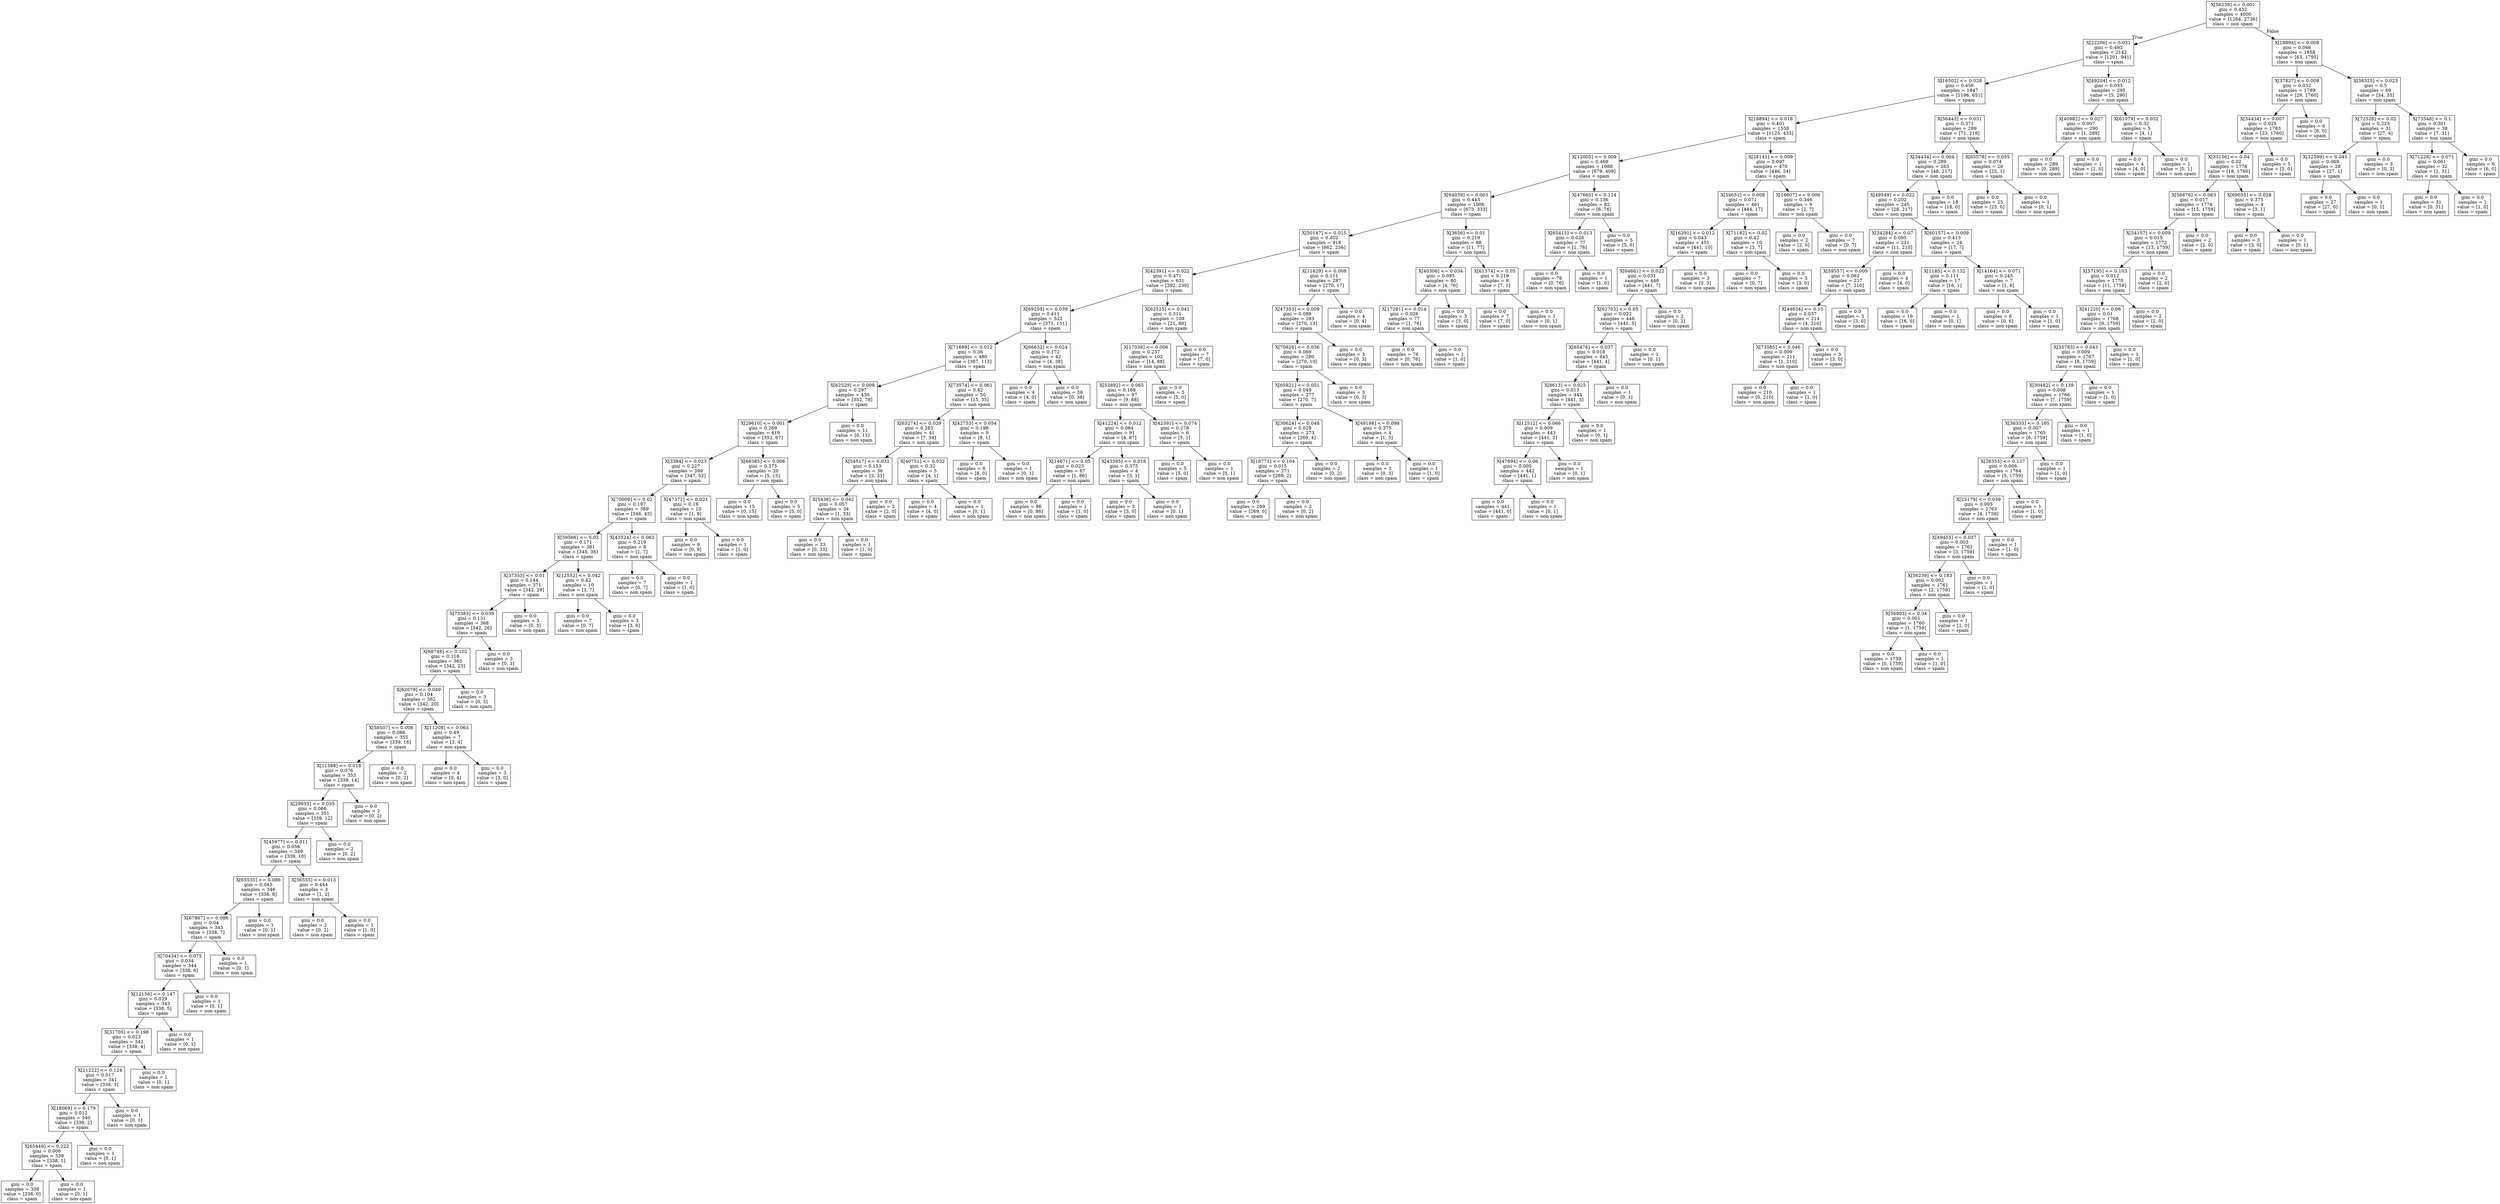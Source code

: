 digraph Tree {
node [shape=box] ;
0 [label="X[56239] <= 0.001\ngini = 0.432\nsamples = 4000\nvalue = [1264, 2736]\nclass = non spam"] ;
1 [label="X[22206] <= 0.031\ngini = 0.493\nsamples = 2142\nvalue = [1201, 941]\nclass = spam"] ;
0 -> 1 [labeldistance=2.5, labelangle=45, headlabel="True"] ;
2 [label="X[16502] <= 0.028\ngini = 0.456\nsamples = 1847\nvalue = [1196, 651]\nclass = spam"] ;
1 -> 2 ;
3 [label="X[18894] <= 0.018\ngini = 0.401\nsamples = 1558\nvalue = [1125, 433]\nclass = spam"] ;
2 -> 3 ;
4 [label="X[12005] <= 0.009\ngini = 0.469\nsamples = 1088\nvalue = [679, 409]\nclass = spam"] ;
3 -> 4 ;
5 [label="X[64039] <= 0.003\ngini = 0.443\nsamples = 1006\nvalue = [673, 333]\nclass = spam"] ;
4 -> 5 ;
6 [label="X[50147] <= 0.015\ngini = 0.402\nsamples = 918\nvalue = [662, 256]\nclass = spam"] ;
5 -> 6 ;
7 [label="X[42391] <= 0.022\ngini = 0.471\nsamples = 631\nvalue = [392, 239]\nclass = spam"] ;
6 -> 7 ;
8 [label="X[69259] <= 0.039\ngini = 0.411\nsamples = 522\nvalue = [371, 151]\nclass = spam"] ;
7 -> 8 ;
9 [label="X[71689] <= 0.012\ngini = 0.36\nsamples = 480\nvalue = [367, 113]\nclass = spam"] ;
8 -> 9 ;
10 [label="X[62529] <= 0.008\ngini = 0.297\nsamples = 430\nvalue = [352, 78]\nclass = spam"] ;
9 -> 10 ;
11 [label="X[29610] <= 0.001\ngini = 0.269\nsamples = 419\nvalue = [352, 67]\nclass = spam"] ;
10 -> 11 ;
12 [label="X[3384] <= 0.023\ngini = 0.227\nsamples = 399\nvalue = [347, 52]\nclass = spam"] ;
11 -> 12 ;
13 [label="X[70009] <= 0.02\ngini = 0.197\nsamples = 389\nvalue = [346, 43]\nclass = spam"] ;
12 -> 13 ;
14 [label="X[59566] <= 0.02\ngini = 0.171\nsamples = 381\nvalue = [345, 36]\nclass = spam"] ;
13 -> 14 ;
15 [label="X[37353] <= 0.01\ngini = 0.144\nsamples = 371\nvalue = [342, 29]\nclass = spam"] ;
14 -> 15 ;
16 [label="X[73383] <= 0.039\ngini = 0.131\nsamples = 368\nvalue = [342, 26]\nclass = spam"] ;
15 -> 16 ;
17 [label="X[68748] <= 0.102\ngini = 0.118\nsamples = 365\nvalue = [342, 23]\nclass = spam"] ;
16 -> 17 ;
18 [label="X[62079] <= 0.049\ngini = 0.104\nsamples = 362\nvalue = [342, 20]\nclass = spam"] ;
17 -> 18 ;
19 [label="X[58507] <= 0.006\ngini = 0.086\nsamples = 355\nvalue = [339, 16]\nclass = spam"] ;
18 -> 19 ;
20 [label="X[11588] <= 0.018\ngini = 0.076\nsamples = 353\nvalue = [339, 14]\nclass = spam"] ;
19 -> 20 ;
21 [label="X[29955] <= 0.035\ngini = 0.066\nsamples = 351\nvalue = [339, 12]\nclass = spam"] ;
20 -> 21 ;
22 [label="X[45977] <= 0.011\ngini = 0.056\nsamples = 349\nvalue = [339, 10]\nclass = spam"] ;
21 -> 22 ;
23 [label="X[65535] <= 0.086\ngini = 0.045\nsamples = 346\nvalue = [338, 8]\nclass = spam"] ;
22 -> 23 ;
24 [label="X[67867] <= 0.086\ngini = 0.04\nsamples = 345\nvalue = [338, 7]\nclass = spam"] ;
23 -> 24 ;
25 [label="X[70434] <= 0.075\ngini = 0.034\nsamples = 344\nvalue = [338, 6]\nclass = spam"] ;
24 -> 25 ;
26 [label="X[12156] <= 0.147\ngini = 0.029\nsamples = 343\nvalue = [338, 5]\nclass = spam"] ;
25 -> 26 ;
27 [label="X[31705] <= 0.198\ngini = 0.023\nsamples = 342\nvalue = [338, 4]\nclass = spam"] ;
26 -> 27 ;
28 [label="X[21222] <= 0.124\ngini = 0.017\nsamples = 341\nvalue = [338, 3]\nclass = spam"] ;
27 -> 28 ;
29 [label="X[18069] <= 0.179\ngini = 0.012\nsamples = 340\nvalue = [338, 2]\nclass = spam"] ;
28 -> 29 ;
30 [label="X[65449] <= 0.222\ngini = 0.006\nsamples = 339\nvalue = [338, 1]\nclass = spam"] ;
29 -> 30 ;
31 [label="gini = 0.0\nsamples = 338\nvalue = [338, 0]\nclass = spam"] ;
30 -> 31 ;
32 [label="gini = 0.0\nsamples = 1\nvalue = [0, 1]\nclass = non spam"] ;
30 -> 32 ;
33 [label="gini = 0.0\nsamples = 1\nvalue = [0, 1]\nclass = non spam"] ;
29 -> 33 ;
34 [label="gini = 0.0\nsamples = 1\nvalue = [0, 1]\nclass = non spam"] ;
28 -> 34 ;
35 [label="gini = 0.0\nsamples = 1\nvalue = [0, 1]\nclass = non spam"] ;
27 -> 35 ;
36 [label="gini = 0.0\nsamples = 1\nvalue = [0, 1]\nclass = non spam"] ;
26 -> 36 ;
37 [label="gini = 0.0\nsamples = 1\nvalue = [0, 1]\nclass = non spam"] ;
25 -> 37 ;
38 [label="gini = 0.0\nsamples = 1\nvalue = [0, 1]\nclass = non spam"] ;
24 -> 38 ;
39 [label="gini = 0.0\nsamples = 1\nvalue = [0, 1]\nclass = non spam"] ;
23 -> 39 ;
40 [label="X[56555] <= 0.013\ngini = 0.444\nsamples = 3\nvalue = [1, 2]\nclass = non spam"] ;
22 -> 40 ;
41 [label="gini = 0.0\nsamples = 2\nvalue = [0, 2]\nclass = non spam"] ;
40 -> 41 ;
42 [label="gini = 0.0\nsamples = 1\nvalue = [1, 0]\nclass = spam"] ;
40 -> 42 ;
43 [label="gini = 0.0\nsamples = 2\nvalue = [0, 2]\nclass = non spam"] ;
21 -> 43 ;
44 [label="gini = 0.0\nsamples = 2\nvalue = [0, 2]\nclass = non spam"] ;
20 -> 44 ;
45 [label="gini = 0.0\nsamples = 2\nvalue = [0, 2]\nclass = non spam"] ;
19 -> 45 ;
46 [label="X[11208] <= 0.063\ngini = 0.49\nsamples = 7\nvalue = [3, 4]\nclass = non spam"] ;
18 -> 46 ;
47 [label="gini = 0.0\nsamples = 4\nvalue = [0, 4]\nclass = non spam"] ;
46 -> 47 ;
48 [label="gini = 0.0\nsamples = 3\nvalue = [3, 0]\nclass = spam"] ;
46 -> 48 ;
49 [label="gini = 0.0\nsamples = 3\nvalue = [0, 3]\nclass = non spam"] ;
17 -> 49 ;
50 [label="gini = 0.0\nsamples = 3\nvalue = [0, 3]\nclass = non spam"] ;
16 -> 50 ;
51 [label="gini = 0.0\nsamples = 3\nvalue = [0, 3]\nclass = non spam"] ;
15 -> 51 ;
52 [label="X[12552] <= 0.042\ngini = 0.42\nsamples = 10\nvalue = [3, 7]\nclass = non spam"] ;
14 -> 52 ;
53 [label="gini = 0.0\nsamples = 7\nvalue = [0, 7]\nclass = non spam"] ;
52 -> 53 ;
54 [label="gini = 0.0\nsamples = 3\nvalue = [3, 0]\nclass = spam"] ;
52 -> 54 ;
55 [label="X[43524] <= 0.063\ngini = 0.219\nsamples = 8\nvalue = [1, 7]\nclass = non spam"] ;
13 -> 55 ;
56 [label="gini = 0.0\nsamples = 7\nvalue = [0, 7]\nclass = non spam"] ;
55 -> 56 ;
57 [label="gini = 0.0\nsamples = 1\nvalue = [1, 0]\nclass = spam"] ;
55 -> 57 ;
58 [label="X[47372] <= 0.021\ngini = 0.18\nsamples = 10\nvalue = [1, 9]\nclass = non spam"] ;
12 -> 58 ;
59 [label="gini = 0.0\nsamples = 9\nvalue = [0, 9]\nclass = non spam"] ;
58 -> 59 ;
60 [label="gini = 0.0\nsamples = 1\nvalue = [1, 0]\nclass = spam"] ;
58 -> 60 ;
61 [label="X[66385] <= 0.006\ngini = 0.375\nsamples = 20\nvalue = [5, 15]\nclass = non spam"] ;
11 -> 61 ;
62 [label="gini = 0.0\nsamples = 15\nvalue = [0, 15]\nclass = non spam"] ;
61 -> 62 ;
63 [label="gini = 0.0\nsamples = 5\nvalue = [5, 0]\nclass = spam"] ;
61 -> 63 ;
64 [label="gini = 0.0\nsamples = 11\nvalue = [0, 11]\nclass = non spam"] ;
10 -> 64 ;
65 [label="X[73574] <= 0.061\ngini = 0.42\nsamples = 50\nvalue = [15, 35]\nclass = non spam"] ;
9 -> 65 ;
66 [label="X[63274] <= 0.029\ngini = 0.283\nsamples = 41\nvalue = [7, 34]\nclass = non spam"] ;
65 -> 66 ;
67 [label="X[54517] <= 0.032\ngini = 0.153\nsamples = 36\nvalue = [3, 33]\nclass = non spam"] ;
66 -> 67 ;
68 [label="X[5438] <= 0.042\ngini = 0.057\nsamples = 34\nvalue = [1, 33]\nclass = non spam"] ;
67 -> 68 ;
69 [label="gini = 0.0\nsamples = 33\nvalue = [0, 33]\nclass = non spam"] ;
68 -> 69 ;
70 [label="gini = 0.0\nsamples = 1\nvalue = [1, 0]\nclass = spam"] ;
68 -> 70 ;
71 [label="gini = 0.0\nsamples = 2\nvalue = [2, 0]\nclass = spam"] ;
67 -> 71 ;
72 [label="X[40751] <= 0.032\ngini = 0.32\nsamples = 5\nvalue = [4, 1]\nclass = spam"] ;
66 -> 72 ;
73 [label="gini = 0.0\nsamples = 4\nvalue = [4, 0]\nclass = spam"] ;
72 -> 73 ;
74 [label="gini = 0.0\nsamples = 1\nvalue = [0, 1]\nclass = non spam"] ;
72 -> 74 ;
75 [label="X[42753] <= 0.054\ngini = 0.198\nsamples = 9\nvalue = [8, 1]\nclass = spam"] ;
65 -> 75 ;
76 [label="gini = 0.0\nsamples = 8\nvalue = [8, 0]\nclass = spam"] ;
75 -> 76 ;
77 [label="gini = 0.0\nsamples = 1\nvalue = [0, 1]\nclass = non spam"] ;
75 -> 77 ;
78 [label="X[66632] <= 0.024\ngini = 0.172\nsamples = 42\nvalue = [4, 38]\nclass = non spam"] ;
8 -> 78 ;
79 [label="gini = 0.0\nsamples = 4\nvalue = [4, 0]\nclass = spam"] ;
78 -> 79 ;
80 [label="gini = 0.0\nsamples = 38\nvalue = [0, 38]\nclass = non spam"] ;
78 -> 80 ;
81 [label="X[62525] <= 0.041\ngini = 0.311\nsamples = 109\nvalue = [21, 88]\nclass = non spam"] ;
7 -> 81 ;
82 [label="X[17038] <= 0.006\ngini = 0.237\nsamples = 102\nvalue = [14, 88]\nclass = non spam"] ;
81 -> 82 ;
83 [label="X[52892] <= 0.065\ngini = 0.168\nsamples = 97\nvalue = [9, 88]\nclass = non spam"] ;
82 -> 83 ;
84 [label="X[41224] <= 0.012\ngini = 0.084\nsamples = 91\nvalue = [4, 87]\nclass = non spam"] ;
83 -> 84 ;
85 [label="X[14671] <= 0.05\ngini = 0.023\nsamples = 87\nvalue = [1, 86]\nclass = non spam"] ;
84 -> 85 ;
86 [label="gini = 0.0\nsamples = 86\nvalue = [0, 86]\nclass = non spam"] ;
85 -> 86 ;
87 [label="gini = 0.0\nsamples = 1\nvalue = [1, 0]\nclass = spam"] ;
85 -> 87 ;
88 [label="X[43395] <= 0.016\ngini = 0.375\nsamples = 4\nvalue = [3, 1]\nclass = spam"] ;
84 -> 88 ;
89 [label="gini = 0.0\nsamples = 3\nvalue = [3, 0]\nclass = spam"] ;
88 -> 89 ;
90 [label="gini = 0.0\nsamples = 1\nvalue = [0, 1]\nclass = non spam"] ;
88 -> 90 ;
91 [label="X[42391] <= 0.074\ngini = 0.278\nsamples = 6\nvalue = [5, 1]\nclass = spam"] ;
83 -> 91 ;
92 [label="gini = 0.0\nsamples = 5\nvalue = [5, 0]\nclass = spam"] ;
91 -> 92 ;
93 [label="gini = 0.0\nsamples = 1\nvalue = [0, 1]\nclass = non spam"] ;
91 -> 93 ;
94 [label="gini = 0.0\nsamples = 5\nvalue = [5, 0]\nclass = spam"] ;
82 -> 94 ;
95 [label="gini = 0.0\nsamples = 7\nvalue = [7, 0]\nclass = spam"] ;
81 -> 95 ;
96 [label="X[11629] <= 0.008\ngini = 0.111\nsamples = 287\nvalue = [270, 17]\nclass = spam"] ;
6 -> 96 ;
97 [label="X[47353] <= 0.009\ngini = 0.088\nsamples = 283\nvalue = [270, 13]\nclass = spam"] ;
96 -> 97 ;
98 [label="X[70826] <= 0.036\ngini = 0.069\nsamples = 280\nvalue = [270, 10]\nclass = spam"] ;
97 -> 98 ;
99 [label="X[65821] <= 0.051\ngini = 0.049\nsamples = 277\nvalue = [270, 7]\nclass = spam"] ;
98 -> 99 ;
100 [label="X[30624] <= 0.048\ngini = 0.029\nsamples = 273\nvalue = [269, 4]\nclass = spam"] ;
99 -> 100 ;
101 [label="X[18771] <= 0.104\ngini = 0.015\nsamples = 271\nvalue = [269, 2]\nclass = spam"] ;
100 -> 101 ;
102 [label="gini = 0.0\nsamples = 269\nvalue = [269, 0]\nclass = spam"] ;
101 -> 102 ;
103 [label="gini = 0.0\nsamples = 2\nvalue = [0, 2]\nclass = non spam"] ;
101 -> 103 ;
104 [label="gini = 0.0\nsamples = 2\nvalue = [0, 2]\nclass = non spam"] ;
100 -> 104 ;
105 [label="X[49198] <= 0.098\ngini = 0.375\nsamples = 4\nvalue = [1, 3]\nclass = non spam"] ;
99 -> 105 ;
106 [label="gini = 0.0\nsamples = 3\nvalue = [0, 3]\nclass = non spam"] ;
105 -> 106 ;
107 [label="gini = 0.0\nsamples = 1\nvalue = [1, 0]\nclass = spam"] ;
105 -> 107 ;
108 [label="gini = 0.0\nsamples = 3\nvalue = [0, 3]\nclass = non spam"] ;
98 -> 108 ;
109 [label="gini = 0.0\nsamples = 3\nvalue = [0, 3]\nclass = non spam"] ;
97 -> 109 ;
110 [label="gini = 0.0\nsamples = 4\nvalue = [0, 4]\nclass = non spam"] ;
96 -> 110 ;
111 [label="X[3656] <= 0.01\ngini = 0.219\nsamples = 88\nvalue = [11, 77]\nclass = non spam"] ;
5 -> 111 ;
112 [label="X[40306] <= 0.034\ngini = 0.095\nsamples = 80\nvalue = [4, 76]\nclass = non spam"] ;
111 -> 112 ;
113 [label="X[17281] <= 0.014\ngini = 0.026\nsamples = 77\nvalue = [1, 76]\nclass = non spam"] ;
112 -> 113 ;
114 [label="gini = 0.0\nsamples = 76\nvalue = [0, 76]\nclass = non spam"] ;
113 -> 114 ;
115 [label="gini = 0.0\nsamples = 1\nvalue = [1, 0]\nclass = spam"] ;
113 -> 115 ;
116 [label="gini = 0.0\nsamples = 3\nvalue = [3, 0]\nclass = spam"] ;
112 -> 116 ;
117 [label="X[61374] <= 0.05\ngini = 0.219\nsamples = 8\nvalue = [7, 1]\nclass = spam"] ;
111 -> 117 ;
118 [label="gini = 0.0\nsamples = 7\nvalue = [7, 0]\nclass = spam"] ;
117 -> 118 ;
119 [label="gini = 0.0\nsamples = 1\nvalue = [0, 1]\nclass = non spam"] ;
117 -> 119 ;
120 [label="X[47665] <= 0.124\ngini = 0.136\nsamples = 82\nvalue = [6, 76]\nclass = non spam"] ;
4 -> 120 ;
121 [label="X[65415] <= 0.013\ngini = 0.026\nsamples = 77\nvalue = [1, 76]\nclass = non spam"] ;
120 -> 121 ;
122 [label="gini = 0.0\nsamples = 76\nvalue = [0, 76]\nclass = non spam"] ;
121 -> 122 ;
123 [label="gini = 0.0\nsamples = 1\nvalue = [1, 0]\nclass = spam"] ;
121 -> 123 ;
124 [label="gini = 0.0\nsamples = 5\nvalue = [5, 0]\nclass = spam"] ;
120 -> 124 ;
125 [label="X[28141] <= 0.009\ngini = 0.097\nsamples = 470\nvalue = [446, 24]\nclass = spam"] ;
3 -> 125 ;
126 [label="X[54651] <= 0.008\ngini = 0.071\nsamples = 461\nvalue = [444, 17]\nclass = spam"] ;
125 -> 126 ;
127 [label="X[16291] <= 0.012\ngini = 0.043\nsamples = 451\nvalue = [441, 10]\nclass = spam"] ;
126 -> 127 ;
128 [label="X[64661] <= 0.022\ngini = 0.031\nsamples = 448\nvalue = [441, 7]\nclass = spam"] ;
127 -> 128 ;
129 [label="X[62703] <= 0.05\ngini = 0.022\nsamples = 446\nvalue = [441, 5]\nclass = spam"] ;
128 -> 129 ;
130 [label="X[65476] <= 0.037\ngini = 0.018\nsamples = 445\nvalue = [441, 4]\nclass = spam"] ;
129 -> 130 ;
131 [label="X[8613] <= 0.025\ngini = 0.013\nsamples = 444\nvalue = [441, 3]\nclass = spam"] ;
130 -> 131 ;
132 [label="X[12512] <= 0.066\ngini = 0.009\nsamples = 443\nvalue = [441, 2]\nclass = spam"] ;
131 -> 132 ;
133 [label="X[47694] <= 0.06\ngini = 0.005\nsamples = 442\nvalue = [441, 1]\nclass = spam"] ;
132 -> 133 ;
134 [label="gini = 0.0\nsamples = 441\nvalue = [441, 0]\nclass = spam"] ;
133 -> 134 ;
135 [label="gini = 0.0\nsamples = 1\nvalue = [0, 1]\nclass = non spam"] ;
133 -> 135 ;
136 [label="gini = 0.0\nsamples = 1\nvalue = [0, 1]\nclass = non spam"] ;
132 -> 136 ;
137 [label="gini = 0.0\nsamples = 1\nvalue = [0, 1]\nclass = non spam"] ;
131 -> 137 ;
138 [label="gini = 0.0\nsamples = 1\nvalue = [0, 1]\nclass = non spam"] ;
130 -> 138 ;
139 [label="gini = 0.0\nsamples = 1\nvalue = [0, 1]\nclass = non spam"] ;
129 -> 139 ;
140 [label="gini = 0.0\nsamples = 2\nvalue = [0, 2]\nclass = non spam"] ;
128 -> 140 ;
141 [label="gini = 0.0\nsamples = 3\nvalue = [0, 3]\nclass = non spam"] ;
127 -> 141 ;
142 [label="X[71182] <= 0.02\ngini = 0.42\nsamples = 10\nvalue = [3, 7]\nclass = non spam"] ;
126 -> 142 ;
143 [label="gini = 0.0\nsamples = 7\nvalue = [0, 7]\nclass = non spam"] ;
142 -> 143 ;
144 [label="gini = 0.0\nsamples = 3\nvalue = [3, 0]\nclass = spam"] ;
142 -> 144 ;
145 [label="X[16607] <= 0.006\ngini = 0.346\nsamples = 9\nvalue = [2, 7]\nclass = non spam"] ;
125 -> 145 ;
146 [label="gini = 0.0\nsamples = 2\nvalue = [2, 0]\nclass = spam"] ;
145 -> 146 ;
147 [label="gini = 0.0\nsamples = 7\nvalue = [0, 7]\nclass = non spam"] ;
145 -> 147 ;
148 [label="X[56443] <= 0.031\ngini = 0.371\nsamples = 289\nvalue = [71, 218]\nclass = non spam"] ;
2 -> 148 ;
149 [label="X[34434] <= 0.004\ngini = 0.289\nsamples = 263\nvalue = [46, 217]\nclass = non spam"] ;
148 -> 149 ;
150 [label="X[49549] <= 0.022\ngini = 0.202\nsamples = 245\nvalue = [28, 217]\nclass = non spam"] ;
149 -> 150 ;
151 [label="X[34284] <= 0.07\ngini = 0.095\nsamples = 221\nvalue = [11, 210]\nclass = non spam"] ;
150 -> 151 ;
152 [label="X[59557] <= 0.009\ngini = 0.062\nsamples = 217\nvalue = [7, 210]\nclass = non spam"] ;
151 -> 152 ;
153 [label="X[44634] <= 0.15\ngini = 0.037\nsamples = 214\nvalue = [4, 210]\nclass = non spam"] ;
152 -> 153 ;
154 [label="X[73585] <= 0.046\ngini = 0.009\nsamples = 211\nvalue = [1, 210]\nclass = non spam"] ;
153 -> 154 ;
155 [label="gini = 0.0\nsamples = 210\nvalue = [0, 210]\nclass = non spam"] ;
154 -> 155 ;
156 [label="gini = 0.0\nsamples = 1\nvalue = [1, 0]\nclass = spam"] ;
154 -> 156 ;
157 [label="gini = 0.0\nsamples = 3\nvalue = [3, 0]\nclass = spam"] ;
153 -> 157 ;
158 [label="gini = 0.0\nsamples = 3\nvalue = [3, 0]\nclass = spam"] ;
152 -> 158 ;
159 [label="gini = 0.0\nsamples = 4\nvalue = [4, 0]\nclass = spam"] ;
151 -> 159 ;
160 [label="X[60157] <= 0.009\ngini = 0.413\nsamples = 24\nvalue = [17, 7]\nclass = spam"] ;
150 -> 160 ;
161 [label="X[1185] <= 0.132\ngini = 0.111\nsamples = 17\nvalue = [16, 1]\nclass = spam"] ;
160 -> 161 ;
162 [label="gini = 0.0\nsamples = 16\nvalue = [16, 0]\nclass = spam"] ;
161 -> 162 ;
163 [label="gini = 0.0\nsamples = 1\nvalue = [0, 1]\nclass = non spam"] ;
161 -> 163 ;
164 [label="X[14164] <= 0.071\ngini = 0.245\nsamples = 7\nvalue = [1, 6]\nclass = non spam"] ;
160 -> 164 ;
165 [label="gini = 0.0\nsamples = 6\nvalue = [0, 6]\nclass = non spam"] ;
164 -> 165 ;
166 [label="gini = 0.0\nsamples = 1\nvalue = [1, 0]\nclass = spam"] ;
164 -> 166 ;
167 [label="gini = 0.0\nsamples = 18\nvalue = [18, 0]\nclass = spam"] ;
149 -> 167 ;
168 [label="X[65578] <= 0.055\ngini = 0.074\nsamples = 26\nvalue = [25, 1]\nclass = spam"] ;
148 -> 168 ;
169 [label="gini = 0.0\nsamples = 25\nvalue = [25, 0]\nclass = spam"] ;
168 -> 169 ;
170 [label="gini = 0.0\nsamples = 1\nvalue = [0, 1]\nclass = non spam"] ;
168 -> 170 ;
171 [label="X[49204] <= 0.012\ngini = 0.033\nsamples = 295\nvalue = [5, 290]\nclass = non spam"] ;
1 -> 171 ;
172 [label="X[40982] <= 0.027\ngini = 0.007\nsamples = 290\nvalue = [1, 289]\nclass = non spam"] ;
171 -> 172 ;
173 [label="gini = 0.0\nsamples = 289\nvalue = [0, 289]\nclass = non spam"] ;
172 -> 173 ;
174 [label="gini = 0.0\nsamples = 1\nvalue = [1, 0]\nclass = spam"] ;
172 -> 174 ;
175 [label="X[61079] <= 0.032\ngini = 0.32\nsamples = 5\nvalue = [4, 1]\nclass = spam"] ;
171 -> 175 ;
176 [label="gini = 0.0\nsamples = 4\nvalue = [4, 0]\nclass = spam"] ;
175 -> 176 ;
177 [label="gini = 0.0\nsamples = 1\nvalue = [0, 1]\nclass = non spam"] ;
175 -> 177 ;
178 [label="X[18894] <= 0.008\ngini = 0.066\nsamples = 1858\nvalue = [63, 1795]\nclass = non spam"] ;
0 -> 178 [labeldistance=2.5, labelangle=-45, headlabel="False"] ;
179 [label="X[37827] <= 0.008\ngini = 0.032\nsamples = 1789\nvalue = [29, 1760]\nclass = non spam"] ;
178 -> 179 ;
180 [label="X[34434] <= 0.007\ngini = 0.025\nsamples = 1783\nvalue = [23, 1760]\nclass = non spam"] ;
179 -> 180 ;
181 [label="X[33156] <= 0.04\ngini = 0.02\nsamples = 1778\nvalue = [18, 1760]\nclass = non spam"] ;
180 -> 181 ;
182 [label="X[56876] <= 0.063\ngini = 0.017\nsamples = 1774\nvalue = [15, 1759]\nclass = non spam"] ;
181 -> 182 ;
183 [label="X[54157] <= 0.009\ngini = 0.015\nsamples = 1772\nvalue = [13, 1759]\nclass = non spam"] ;
182 -> 183 ;
184 [label="X[57195] <= 0.103\ngini = 0.012\nsamples = 1770\nvalue = [11, 1759]\nclass = non spam"] ;
183 -> 184 ;
185 [label="X[41220] <= 0.06\ngini = 0.01\nsamples = 1768\nvalue = [9, 1759]\nclass = non spam"] ;
184 -> 185 ;
186 [label="X[35783] <= 0.043\ngini = 0.009\nsamples = 1767\nvalue = [8, 1759]\nclass = non spam"] ;
185 -> 186 ;
187 [label="X[30482] <= 0.139\ngini = 0.008\nsamples = 1766\nvalue = [7, 1759]\nclass = non spam"] ;
186 -> 187 ;
188 [label="X[36333] <= 0.165\ngini = 0.007\nsamples = 1765\nvalue = [6, 1759]\nclass = non spam"] ;
187 -> 188 ;
189 [label="X[26353] <= 0.127\ngini = 0.006\nsamples = 1764\nvalue = [5, 1759]\nclass = non spam"] ;
188 -> 189 ;
190 [label="X[23179] <= 0.039\ngini = 0.005\nsamples = 1763\nvalue = [4, 1759]\nclass = non spam"] ;
189 -> 190 ;
191 [label="X[49455] <= 0.037\ngini = 0.003\nsamples = 1762\nvalue = [3, 1759]\nclass = non spam"] ;
190 -> 191 ;
192 [label="X[56239] <= 0.183\ngini = 0.002\nsamples = 1761\nvalue = [2, 1759]\nclass = non spam"] ;
191 -> 192 ;
193 [label="X[56903] <= 0.34\ngini = 0.001\nsamples = 1760\nvalue = [1, 1759]\nclass = non spam"] ;
192 -> 193 ;
194 [label="gini = 0.0\nsamples = 1759\nvalue = [0, 1759]\nclass = non spam"] ;
193 -> 194 ;
195 [label="gini = 0.0\nsamples = 1\nvalue = [1, 0]\nclass = spam"] ;
193 -> 195 ;
196 [label="gini = 0.0\nsamples = 1\nvalue = [1, 0]\nclass = spam"] ;
192 -> 196 ;
197 [label="gini = 0.0\nsamples = 1\nvalue = [1, 0]\nclass = spam"] ;
191 -> 197 ;
198 [label="gini = 0.0\nsamples = 1\nvalue = [1, 0]\nclass = spam"] ;
190 -> 198 ;
199 [label="gini = 0.0\nsamples = 1\nvalue = [1, 0]\nclass = spam"] ;
189 -> 199 ;
200 [label="gini = 0.0\nsamples = 1\nvalue = [1, 0]\nclass = spam"] ;
188 -> 200 ;
201 [label="gini = 0.0\nsamples = 1\nvalue = [1, 0]\nclass = spam"] ;
187 -> 201 ;
202 [label="gini = 0.0\nsamples = 1\nvalue = [1, 0]\nclass = spam"] ;
186 -> 202 ;
203 [label="gini = 0.0\nsamples = 1\nvalue = [1, 0]\nclass = spam"] ;
185 -> 203 ;
204 [label="gini = 0.0\nsamples = 2\nvalue = [2, 0]\nclass = spam"] ;
184 -> 204 ;
205 [label="gini = 0.0\nsamples = 2\nvalue = [2, 0]\nclass = spam"] ;
183 -> 205 ;
206 [label="gini = 0.0\nsamples = 2\nvalue = [2, 0]\nclass = spam"] ;
182 -> 206 ;
207 [label="X[69035] <= 0.028\ngini = 0.375\nsamples = 4\nvalue = [3, 1]\nclass = spam"] ;
181 -> 207 ;
208 [label="gini = 0.0\nsamples = 3\nvalue = [3, 0]\nclass = spam"] ;
207 -> 208 ;
209 [label="gini = 0.0\nsamples = 1\nvalue = [0, 1]\nclass = non spam"] ;
207 -> 209 ;
210 [label="gini = 0.0\nsamples = 5\nvalue = [5, 0]\nclass = spam"] ;
180 -> 210 ;
211 [label="gini = 0.0\nsamples = 6\nvalue = [6, 0]\nclass = spam"] ;
179 -> 211 ;
212 [label="X[38325] <= 0.023\ngini = 0.5\nsamples = 69\nvalue = [34, 35]\nclass = non spam"] ;
178 -> 212 ;
213 [label="X[72528] <= 0.02\ngini = 0.225\nsamples = 31\nvalue = [27, 4]\nclass = spam"] ;
212 -> 213 ;
214 [label="X[32599] <= 0.045\ngini = 0.069\nsamples = 28\nvalue = [27, 1]\nclass = spam"] ;
213 -> 214 ;
215 [label="gini = 0.0\nsamples = 27\nvalue = [27, 0]\nclass = spam"] ;
214 -> 215 ;
216 [label="gini = 0.0\nsamples = 1\nvalue = [0, 1]\nclass = non spam"] ;
214 -> 216 ;
217 [label="gini = 0.0\nsamples = 3\nvalue = [0, 3]\nclass = non spam"] ;
213 -> 217 ;
218 [label="X[73548] <= 0.1\ngini = 0.301\nsamples = 38\nvalue = [7, 31]\nclass = non spam"] ;
212 -> 218 ;
219 [label="X[71228] <= 0.071\ngini = 0.061\nsamples = 32\nvalue = [1, 31]\nclass = non spam"] ;
218 -> 219 ;
220 [label="gini = 0.0\nsamples = 31\nvalue = [0, 31]\nclass = non spam"] ;
219 -> 220 ;
221 [label="gini = 0.0\nsamples = 1\nvalue = [1, 0]\nclass = spam"] ;
219 -> 221 ;
222 [label="gini = 0.0\nsamples = 6\nvalue = [6, 0]\nclass = spam"] ;
218 -> 222 ;
}